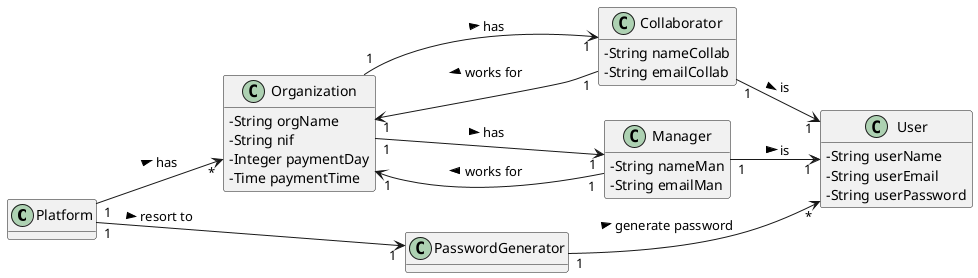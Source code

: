 @startuml
skinparam classAttributeIconSize 0
hide methods
left to right direction

class Platform {
}

class Organization {
- String orgName
- String nif
- Integer paymentDay
- Time paymentTime
}

class Collaborator {
- String nameCollab
- String emailCollab
}

class User {
  -String userName
  -String userEmail
  -String userPassword
}

class PasswordGenerator{
}

class Manager{
-String nameMan
-String emailMan
}

Platform "1" --> "*" Organization : has >
Platform "1" --> "1" PasswordGenerator : resort to >
Organization "1" --> "1" Collaborator : has >
Organization "1" --> "1" Manager : has >
Collaborator "1" --> "1" User : is >
Manager "1" --> "1" User : is >
PasswordGenerator "1" --> "*" User : generate password >
Collaborator "1" --> "1" Organization : works for >
Manager "1" --> "1" Organization : works for >


@enduml